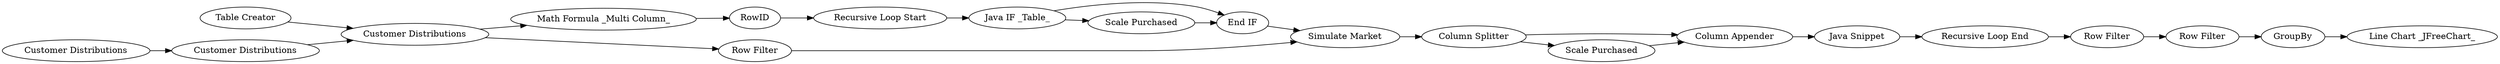 digraph {
	"3159110836295199464_1" [label="Table Creator"]
	"3159110836295199464_21" [label=GroupBy]
	"3159110836295199464_10" [label="Column Splitter"]
	"3159110836295199464_6" [label=RowID]
	"3159110836295199464_22" [label="Line Chart _JFreeChart_"]
	"3159110836295199464_24" [label="Java IF _Table_"]
	"3159110836295199464_3" [label="Customer Distributions"]
	"3159110836295199464_12" [label="Java Snippet"]
	"3159110836295199464_8" [label="Simulate Market"]
	"3159110836295199464_18" [label="Row Filter"]
	"3159110836295199464_7" [label="Recursive Loop Start"]
	"3159110836295199464_13" [label="Recursive Loop End"]
	"3159110836295199464_29" [label="End IF"]
	"3159110836295199464_2" [label="Customer Distributions"]
	"3159110836295199464_28" [label="Scale Purchased"]
	"3159110836295199464_5" [label="Math Formula _Multi Column_"]
	"3159110836295199464_31" [label="Column Appender"]
	"3159110836295199464_9" [label="Scale Purchased"]
	"3159110836295199464_4" [label="Customer Distributions"]
	"3159110836295199464_23" [label="Row Filter"]
	"3159110836295199464_30" [label="Row Filter"]
	"3159110836295199464_12" -> "3159110836295199464_13"
	"3159110836295199464_23" -> "3159110836295199464_21"
	"3159110836295199464_21" -> "3159110836295199464_22"
	"3159110836295199464_31" -> "3159110836295199464_12"
	"3159110836295199464_4" -> "3159110836295199464_2"
	"3159110836295199464_13" -> "3159110836295199464_18"
	"3159110836295199464_5" -> "3159110836295199464_6"
	"3159110836295199464_1" -> "3159110836295199464_2"
	"3159110836295199464_8" -> "3159110836295199464_10"
	"3159110836295199464_7" -> "3159110836295199464_24"
	"3159110836295199464_28" -> "3159110836295199464_29"
	"3159110836295199464_3" -> "3159110836295199464_4"
	"3159110836295199464_24" -> "3159110836295199464_29"
	"3159110836295199464_10" -> "3159110836295199464_9"
	"3159110836295199464_30" -> "3159110836295199464_8"
	"3159110836295199464_2" -> "3159110836295199464_5"
	"3159110836295199464_10" -> "3159110836295199464_31"
	"3159110836295199464_24" -> "3159110836295199464_28"
	"3159110836295199464_18" -> "3159110836295199464_23"
	"3159110836295199464_6" -> "3159110836295199464_7"
	"3159110836295199464_9" -> "3159110836295199464_31"
	"3159110836295199464_2" -> "3159110836295199464_30"
	"3159110836295199464_29" -> "3159110836295199464_8"
	rankdir=LR
}
